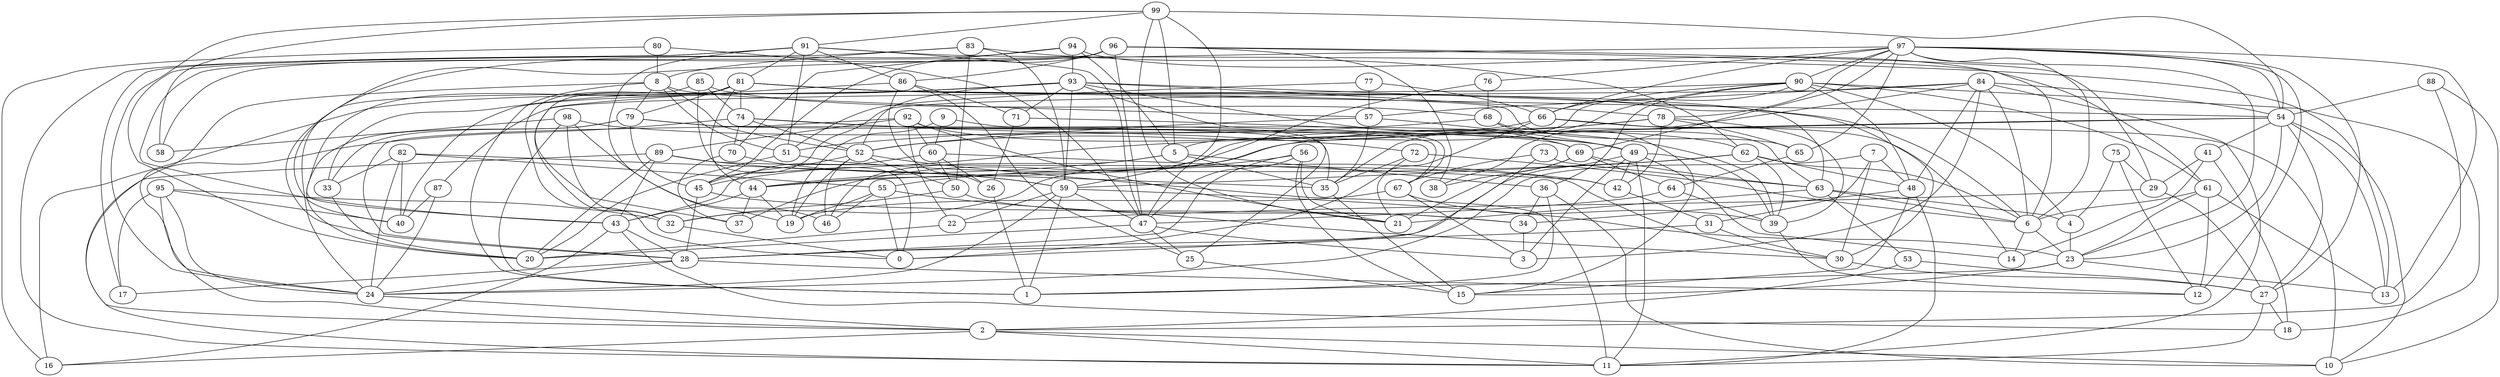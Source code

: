 digraph GG_graph {

subgraph G_graph {
edge [color = black]
"80" -> "47" [dir = none]
"80" -> "16" [dir = none]
"80" -> "8" [dir = none]
"9" -> "25" [dir = none]
"9" -> "19" [dir = none]
"9" -> "60" [dir = none]
"60" -> "50" [dir = none]
"60" -> "42" [dir = none]
"60" -> "26" [dir = none]
"60" -> "43" [dir = none]
"51" -> "42" [dir = none]
"51" -> "20" [dir = none]
"73" -> "67" [dir = none]
"73" -> "63" [dir = none]
"73" -> "0" [dir = none]
"72" -> "35" [dir = none]
"72" -> "6" [dir = none]
"72" -> "0" [dir = none]
"82" -> "35" [dir = none]
"82" -> "40" [dir = none]
"82" -> "24" [dir = none]
"82" -> "33" [dir = none]
"82" -> "55" [dir = none]
"68" -> "51" [dir = none]
"68" -> "15" [dir = none]
"68" -> "63" [dir = none]
"76" -> "59" [dir = none]
"76" -> "68" [dir = none]
"63" -> "6" [dir = none]
"63" -> "53" [dir = none]
"63" -> "4" [dir = none]
"63" -> "21" [dir = none]
"56" -> "28" [dir = none]
"56" -> "21" [dir = none]
"56" -> "55" [dir = none]
"56" -> "15" [dir = none]
"56" -> "47" [dir = none]
"79" -> "33" [dir = none]
"79" -> "20" [dir = none]
"79" -> "35" [dir = none]
"79" -> "69" [dir = none]
"79" -> "45" [dir = none]
"4" -> "23" [dir = none]
"87" -> "24" [dir = none]
"87" -> "40" [dir = none]
"36" -> "10" [dir = none]
"36" -> "1" [dir = none]
"36" -> "34" [dir = none]
"94" -> "93" [dir = none]
"94" -> "70" [dir = none]
"94" -> "40" [dir = none]
"94" -> "5" [dir = none]
"94" -> "61" [dir = none]
"25" -> "15" [dir = none]
"74" -> "70" [dir = none]
"74" -> "52" [dir = none]
"74" -> "39" [dir = none]
"74" -> "2" [dir = none]
"74" -> "72" [dir = none]
"53" -> "27" [dir = none]
"53" -> "2" [dir = none]
"35" -> "15" [dir = none]
"8" -> "79" [dir = none]
"8" -> "24" [dir = none]
"8" -> "1" [dir = none]
"8" -> "52" [dir = none]
"8" -> "57" [dir = none]
"8" -> "51" [dir = none]
"75" -> "29" [dir = none]
"75" -> "4" [dir = none]
"75" -> "12" [dir = none]
"42" -> "31" [dir = none]
"26" -> "1" [dir = none]
"71" -> "49" [dir = none]
"71" -> "26" [dir = none]
"5" -> "35" [dir = none]
"5" -> "36" [dir = none]
"5" -> "44" [dir = none]
"5" -> "46" [dir = none]
"33" -> "20" [dir = none]
"6" -> "14" [dir = none]
"92" -> "22" [dir = none]
"92" -> "28" [dir = none]
"92" -> "62" [dir = none]
"92" -> "89" [dir = none]
"92" -> "21" [dir = none]
"92" -> "60" [dir = none]
"92" -> "67" [dir = none]
"24" -> "2" [dir = none]
"34" -> "3" [dir = none]
"85" -> "74" [dir = none]
"85" -> "68" [dir = none]
"85" -> "0" [dir = none]
"85" -> "24" [dir = none]
"22" -> "20" [dir = none]
"66" -> "10" [dir = none]
"66" -> "52" [dir = none]
"66" -> "14" [dir = none]
"66" -> "21" [dir = none]
"70" -> "37" [dir = none]
"70" -> "59" [dir = none]
"77" -> "51" [dir = none]
"77" -> "57" [dir = none]
"77" -> "66" [dir = none]
"29" -> "22" [dir = none]
"29" -> "27" [dir = none]
"99" -> "5" [dir = none]
"99" -> "91" [dir = none]
"99" -> "47" [dir = none]
"99" -> "58" [dir = none]
"99" -> "54" [dir = none]
"99" -> "24" [dir = none]
"99" -> "21" [dir = none]
"23" -> "15" [dir = none]
"23" -> "1" [dir = none]
"23" -> "13" [dir = none]
"83" -> "8" [dir = none]
"83" -> "20" [dir = none]
"83" -> "50" [dir = none]
"83" -> "62" [dir = none]
"83" -> "59" [dir = none]
"93" -> "40" [dir = none]
"93" -> "33" [dir = none]
"93" -> "16" [dir = none]
"93" -> "67" [dir = none]
"93" -> "69" [dir = none]
"93" -> "78" [dir = none]
"93" -> "71" [dir = none]
"93" -> "59" [dir = none]
"93" -> "30" [dir = none]
"93" -> "52" [dir = none]
"2" -> "11" [dir = none]
"2" -> "10" [dir = none]
"2" -> "16" [dir = none]
"97" -> "12" [dir = none]
"97" -> "13" [dir = none]
"97" -> "76" [dir = none]
"97" -> "23" [dir = none]
"97" -> "65" [dir = none]
"97" -> "66" [dir = none]
"97" -> "6" [dir = none]
"97" -> "54" [dir = none]
"97" -> "27" [dir = none]
"97" -> "28" [dir = none]
"97" -> "78" [dir = none]
"97" -> "90" [dir = none]
"97" -> "69" [dir = none]
"52" -> "50" [dir = none]
"52" -> "11" [dir = none]
"52" -> "46" [dir = none]
"52" -> "45" [dir = none]
"32" -> "0" [dir = none]
"39" -> "12" [dir = none]
"45" -> "34" [dir = none]
"45" -> "28" [dir = none]
"31" -> "30" [dir = none]
"31" -> "28" [dir = none]
"57" -> "49" [dir = none]
"57" -> "35" [dir = none]
"57" -> "52" [dir = none]
"88" -> "10" [dir = none]
"88" -> "54" [dir = none]
"88" -> "2" [dir = none]
"95" -> "17" [dir = none]
"95" -> "24" [dir = none]
"95" -> "32" [dir = none]
"95" -> "2" [dir = none]
"95" -> "40" [dir = none]
"69" -> "21" [dir = none]
"69" -> "38" [dir = none]
"69" -> "64" [dir = none]
"69" -> "63" [dir = none]
"81" -> "44" [dir = none]
"81" -> "43" [dir = none]
"81" -> "74" [dir = none]
"81" -> "65" [dir = none]
"81" -> "79" [dir = none]
"81" -> "37" [dir = none]
"81" -> "0" [dir = none]
"81" -> "63" [dir = none]
"81" -> "6" [dir = none]
"81" -> "54" [dir = none]
"61" -> "23" [dir = none]
"61" -> "13" [dir = none]
"61" -> "12" [dir = none]
"61" -> "6" [dir = none]
"86" -> "32" [dir = none]
"86" -> "26" [dir = none]
"86" -> "71" [dir = none]
"86" -> "25" [dir = none]
"54" -> "27" [dir = none]
"54" -> "32" [dir = none]
"54" -> "23" [dir = none]
"54" -> "45" [dir = none]
"54" -> "10" [dir = none]
"54" -> "13" [dir = none]
"54" -> "41" [dir = none]
"59" -> "24" [dir = none]
"59" -> "47" [dir = none]
"59" -> "23" [dir = none]
"59" -> "22" [dir = none]
"59" -> "1" [dir = none]
"67" -> "3" [dir = none]
"67" -> "39" [dir = none]
"67" -> "19" [dir = none]
"50" -> "32" [dir = none]
"50" -> "34" [dir = none]
"41" -> "18" [dir = none]
"41" -> "29" [dir = none]
"41" -> "14" [dir = none]
"28" -> "17" [dir = none]
"28" -> "12" [dir = none]
"28" -> "24" [dir = none]
"44" -> "37" [dir = none]
"44" -> "19" [dir = none]
"44" -> "43" [dir = none]
"27" -> "11" [dir = none]
"27" -> "18" [dir = none]
"30" -> "27" [dir = none]
"84" -> "11" [dir = none]
"84" -> "57" [dir = none]
"84" -> "6" [dir = none]
"84" -> "3" [dir = none]
"84" -> "38" [dir = none]
"84" -> "54" [dir = none]
"84" -> "48" [dir = none]
"84" -> "45" [dir = none]
"65" -> "64" [dir = none]
"7" -> "30" [dir = none]
"7" -> "48" [dir = none]
"7" -> "24" [dir = none]
"91" -> "13" [dir = none]
"91" -> "19" [dir = none]
"91" -> "81" [dir = none]
"91" -> "86" [dir = none]
"91" -> "47" [dir = none]
"91" -> "51" [dir = none]
"91" -> "11" [dir = none]
"91" -> "17" [dir = none]
"78" -> "39" [dir = none]
"78" -> "42" [dir = none]
"78" -> "44" [dir = none]
"78" -> "65" [dir = none]
"78" -> "37" [dir = none]
"64" -> "47" [dir = none]
"64" -> "39" [dir = none]
"98" -> "46" [dir = none]
"98" -> "1" [dir = none]
"98" -> "58" [dir = none]
"98" -> "49" [dir = none]
"98" -> "32" [dir = none]
"89" -> "11" [dir = none]
"89" -> "59" [dir = none]
"89" -> "30" [dir = none]
"89" -> "20" [dir = none]
"89" -> "43" [dir = none]
"49" -> "11" [dir = none]
"49" -> "39" [dir = none]
"49" -> "14" [dir = none]
"49" -> "28" [dir = none]
"49" -> "3" [dir = none]
"49" -> "42" [dir = none]
"96" -> "6" [dir = none]
"96" -> "29" [dir = none]
"96" -> "45" [dir = none]
"96" -> "58" [dir = none]
"96" -> "43" [dir = none]
"96" -> "86" [dir = none]
"96" -> "47" [dir = none]
"96" -> "38" [dir = none]
"47" -> "20" [dir = none]
"47" -> "25" [dir = none]
"47" -> "3" [dir = none]
"43" -> "18" [dir = none]
"43" -> "28" [dir = none]
"43" -> "16" [dir = none]
"48" -> "15" [dir = none]
"48" -> "11" [dir = none]
"48" -> "34" [dir = none]
"90" -> "61" [dir = none]
"90" -> "4" [dir = none]
"90" -> "66" [dir = none]
"90" -> "18" [dir = none]
"90" -> "5" [dir = none]
"90" -> "48" [dir = none]
"90" -> "35" [dir = none]
"90" -> "87" [dir = none]
"90" -> "36" [dir = none]
"55" -> "30" [dir = none]
"55" -> "19" [dir = none]
"55" -> "46" [dir = none]
"55" -> "0" [dir = none]
"62" -> "59" [dir = none]
"62" -> "39" [dir = none]
"62" -> "44" [dir = none]
"62" -> "48" [dir = none]
"62" -> "6" [dir = none]
"7" -> "31" [dir = none]
"52" -> "19" [dir = none]
"6" -> "23" [dir = none]
}

}
